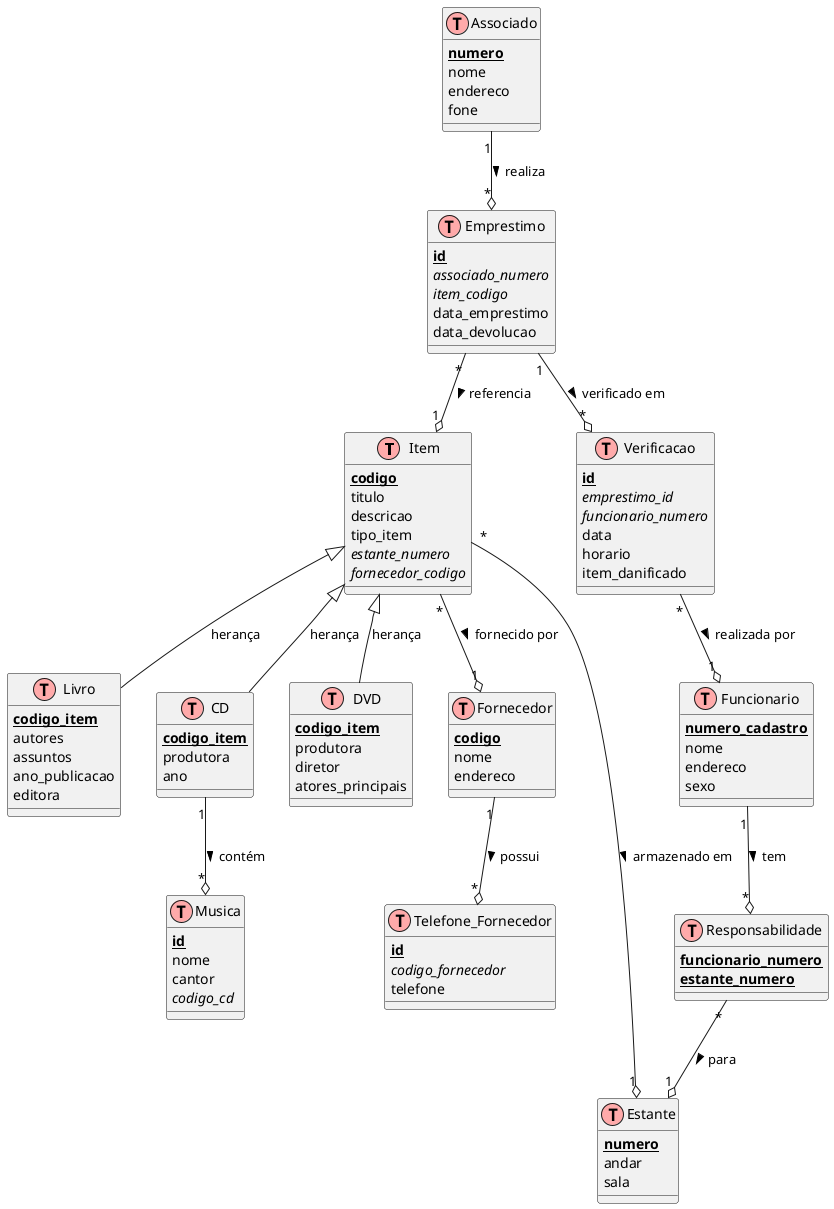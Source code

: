 @startuml Sistema de Biblioteca - Diagrama ER com Cardinalidades

' Configurações de estilo
!define table(x) class x << (T,#FFAAAA) >>
!define primary_key(x) <b><u>x</u></b>
!define foreign_key(x) <i>x</i>

' Entidades
table(Item) {
  primary_key(codigo)
  titulo
  descricao
  tipo_item
  foreign_key(estante_numero)
  foreign_key(fornecedor_codigo)
}

table(Livro) {
  primary_key(codigo_item)
  autores
  assuntos
  ano_publicacao
  editora
}

table(CD) {
  primary_key(codigo_item)
  produtora
  ano
}

table(DVD) {
  primary_key(codigo_item)
  produtora
  diretor
  atores_principais
}

table(Musica) {
  primary_key(id)
  nome
  cantor
  foreign_key(codigo_cd)
}

table(Fornecedor) {
  primary_key(codigo)
  nome
  endereco
}

table(Telefone_Fornecedor) {
  primary_key(id)
  foreign_key(codigo_fornecedor)
  telefone
}

table(Associado) {
  primary_key(numero)
  nome
  endereco
  fone
}

table(Funcionario) {
  primary_key(numero_cadastro)
  nome
  endereco
  sexo
}

table(Estante) {
  primary_key(numero)
  andar
  sala
}

table(Emprestimo) {
  primary_key(id)
  foreign_key(associado_numero)
  foreign_key(item_codigo)
  data_emprestimo
  data_devolucao
}

table(Verificacao) {
  primary_key(id)
  foreign_key(emprestimo_id)
  foreign_key(funcionario_numero)
  data
  horario
  item_danificado
}

table(Responsabilidade) {
  primary_key(funcionario_numero)
  primary_key(estante_numero)
}

' Relacionamentos com cardinalidades explícitas
' Herança
Item <|-- Livro : herança
Item <|-- CD : herança
Item <|-- DVD : herança

' Item N:1 Estante (muitos itens podem estar em uma estante)
Item "*" --o "1" Estante : armazenado em >

' Item N:1 Fornecedor (muitos itens podem ser fornecidos por um fornecedor)
Item "*" --o "1" Fornecedor : fornecido por >

' Fornecedor 1:N Telefone (um fornecedor pode ter vários telefones)
Fornecedor "1" --o "*" Telefone_Fornecedor : possui >

' Associado 1:N Empréstimo (um associado pode fazer vários empréstimos)
Associado "1" --o "*" Emprestimo : realiza >

' Empréstimo N:1 Item (cada empréstimo se refere a um único item)
Emprestimo "*" --o "1" Item : referencia >

' Empréstimo 1:N Verificação (um empréstimo pode ter várias verificações)
Emprestimo "1" --o "*" Verificacao : verificado em >

' Verificação N:1 Funcionário (várias verificações podem ser feitas por um funcionário)
Verificacao "*" --o "1" Funcionario : realizada por >

' Responsabilidade como tabela associativa entre Funcionário e Estante (N:M)
Funcionario "1" --o "*" Responsabilidade : tem >
Responsabilidade "*" --o "1" Estante : para >

' CD 1:N Música (um CD pode conter várias músicas)
CD "1" --o "*" Musica : contém >

@enduml
